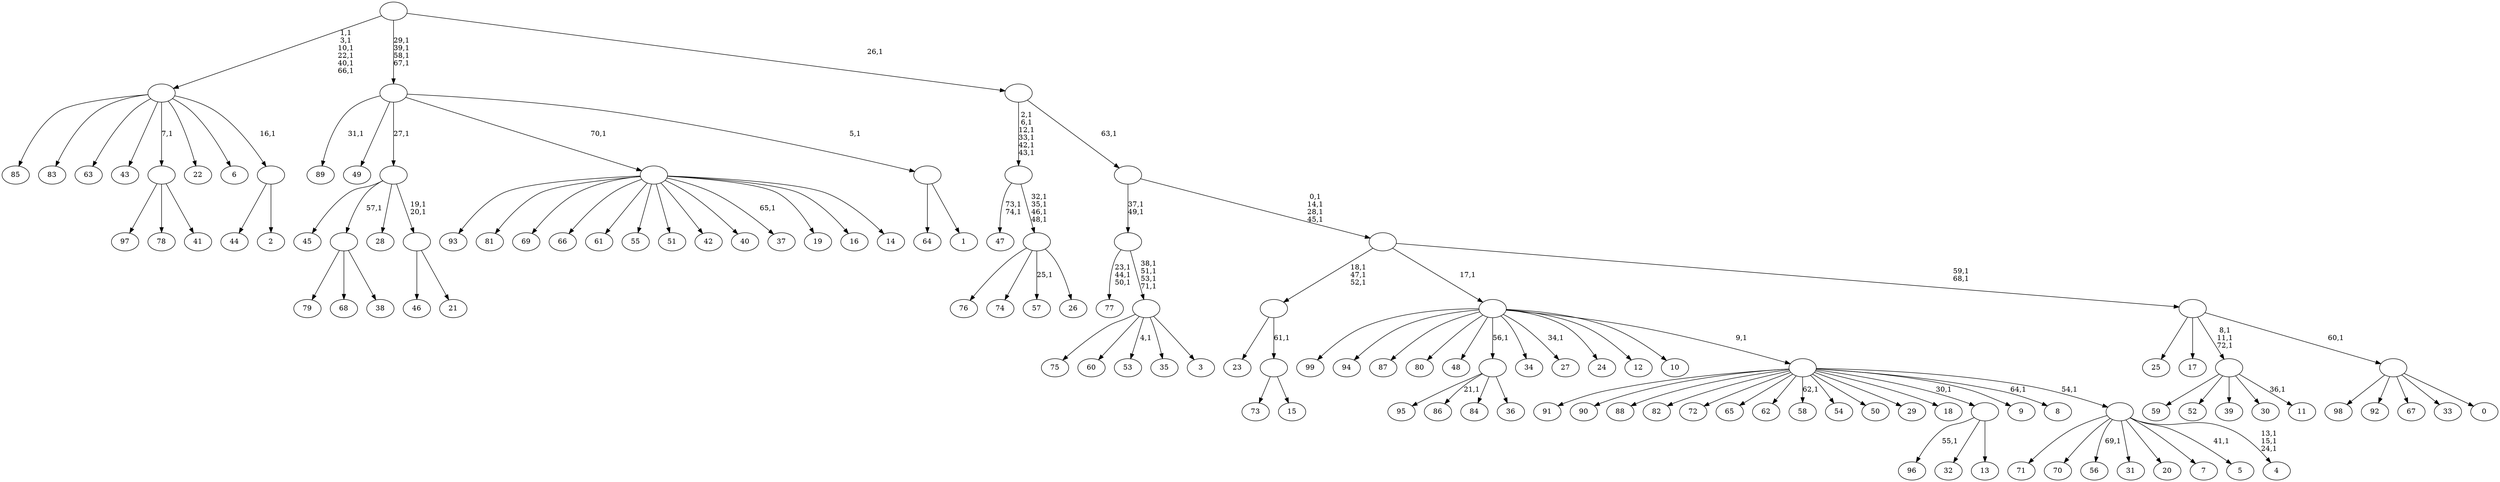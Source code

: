 digraph T {
	175 [label="99"]
	174 [label="98"]
	173 [label="97"]
	172 [label="96"]
	170 [label="95"]
	169 [label="94"]
	168 [label="93"]
	167 [label="92"]
	166 [label="91"]
	165 [label="90"]
	164 [label="89"]
	162 [label="88"]
	161 [label="87"]
	160 [label="86"]
	158 [label="85"]
	157 [label="84"]
	156 [label="83"]
	155 [label="82"]
	154 [label="81"]
	153 [label="80"]
	152 [label="79"]
	151 [label="78"]
	150 [label="77"]
	146 [label="76"]
	145 [label="75"]
	144 [label="74"]
	143 [label="73"]
	142 [label="72"]
	141 [label="71"]
	140 [label="70"]
	139 [label="69"]
	138 [label="68"]
	137 [label="67"]
	136 [label="66"]
	135 [label="65"]
	134 [label="64"]
	133 [label="63"]
	132 [label="62"]
	131 [label="61"]
	130 [label="60"]
	129 [label="59"]
	128 [label="58"]
	126 [label="57"]
	124 [label="56"]
	122 [label="55"]
	121 [label="54"]
	120 [label="53"]
	118 [label="52"]
	117 [label="51"]
	116 [label="50"]
	115 [label="49"]
	114 [label="48"]
	113 [label="47"]
	110 [label="46"]
	109 [label="45"]
	108 [label="44"]
	107 [label="43"]
	106 [label="42"]
	105 [label="41"]
	104 [label=""]
	103 [label="40"]
	102 [label="39"]
	101 [label="38"]
	100 [label=""]
	99 [label="37"]
	97 [label="36"]
	96 [label=""]
	95 [label="35"]
	94 [label="34"]
	93 [label="33"]
	92 [label="32"]
	91 [label="31"]
	90 [label="30"]
	89 [label="29"]
	88 [label="28"]
	87 [label="27"]
	85 [label="26"]
	84 [label=""]
	80 [label=""]
	74 [label="25"]
	73 [label="24"]
	72 [label="23"]
	71 [label="22"]
	70 [label="21"]
	69 [label=""]
	67 [label=""]
	66 [label="20"]
	65 [label="19"]
	64 [label="18"]
	63 [label="17"]
	62 [label="16"]
	61 [label="15"]
	60 [label=""]
	59 [label=""]
	56 [label="14"]
	55 [label=""]
	54 [label="13"]
	53 [label=""]
	52 [label="12"]
	51 [label="11"]
	49 [label=""]
	46 [label="10"]
	45 [label="9"]
	44 [label="8"]
	42 [label="7"]
	41 [label="6"]
	40 [label="5"]
	38 [label="4"]
	34 [label=""]
	33 [label=""]
	32 [label=""]
	31 [label="3"]
	30 [label=""]
	26 [label=""]
	24 [label="2"]
	23 [label=""]
	22 [label=""]
	16 [label="1"]
	15 [label=""]
	14 [label=""]
	10 [label="0"]
	9 [label=""]
	8 [label=""]
	6 [label=""]
	2 [label=""]
	1 [label=""]
	0 [label=""]
	104 -> 173 [label=""]
	104 -> 151 [label=""]
	104 -> 105 [label=""]
	100 -> 152 [label=""]
	100 -> 138 [label=""]
	100 -> 101 [label=""]
	96 -> 160 [label="21,1"]
	96 -> 170 [label=""]
	96 -> 157 [label=""]
	96 -> 97 [label=""]
	84 -> 126 [label="25,1"]
	84 -> 146 [label=""]
	84 -> 144 [label=""]
	84 -> 85 [label=""]
	80 -> 84 [label="32,1\n35,1\n46,1\n48,1"]
	80 -> 113 [label="73,1\n74,1"]
	69 -> 110 [label=""]
	69 -> 70 [label=""]
	67 -> 69 [label="19,1\n20,1"]
	67 -> 109 [label=""]
	67 -> 100 [label="57,1"]
	67 -> 88 [label=""]
	60 -> 143 [label=""]
	60 -> 61 [label=""]
	59 -> 72 [label=""]
	59 -> 60 [label="61,1"]
	55 -> 99 [label="65,1"]
	55 -> 168 [label=""]
	55 -> 154 [label=""]
	55 -> 139 [label=""]
	55 -> 136 [label=""]
	55 -> 131 [label=""]
	55 -> 122 [label=""]
	55 -> 117 [label=""]
	55 -> 106 [label=""]
	55 -> 103 [label=""]
	55 -> 65 [label=""]
	55 -> 62 [label=""]
	55 -> 56 [label=""]
	53 -> 172 [label="55,1"]
	53 -> 92 [label=""]
	53 -> 54 [label=""]
	49 -> 51 [label="36,1"]
	49 -> 129 [label=""]
	49 -> 118 [label=""]
	49 -> 102 [label=""]
	49 -> 90 [label=""]
	34 -> 38 [label="13,1\n15,1\n24,1"]
	34 -> 40 [label="41,1"]
	34 -> 124 [label="69,1"]
	34 -> 141 [label=""]
	34 -> 140 [label=""]
	34 -> 91 [label=""]
	34 -> 66 [label=""]
	34 -> 42 [label=""]
	33 -> 44 [label="64,1"]
	33 -> 128 [label="62,1"]
	33 -> 166 [label=""]
	33 -> 165 [label=""]
	33 -> 162 [label=""]
	33 -> 155 [label=""]
	33 -> 142 [label=""]
	33 -> 135 [label=""]
	33 -> 132 [label=""]
	33 -> 121 [label=""]
	33 -> 116 [label=""]
	33 -> 89 [label=""]
	33 -> 64 [label=""]
	33 -> 53 [label="30,1"]
	33 -> 45 [label=""]
	33 -> 34 [label="54,1"]
	32 -> 87 [label="34,1"]
	32 -> 175 [label=""]
	32 -> 169 [label=""]
	32 -> 161 [label=""]
	32 -> 153 [label=""]
	32 -> 114 [label=""]
	32 -> 96 [label="56,1"]
	32 -> 94 [label=""]
	32 -> 73 [label=""]
	32 -> 52 [label=""]
	32 -> 46 [label=""]
	32 -> 33 [label="9,1"]
	30 -> 120 [label="4,1"]
	30 -> 145 [label=""]
	30 -> 130 [label=""]
	30 -> 95 [label=""]
	30 -> 31 [label=""]
	26 -> 30 [label="38,1\n51,1\n53,1\n71,1"]
	26 -> 150 [label="23,1\n44,1\n50,1"]
	23 -> 108 [label=""]
	23 -> 24 [label=""]
	22 -> 158 [label=""]
	22 -> 156 [label=""]
	22 -> 133 [label=""]
	22 -> 107 [label=""]
	22 -> 104 [label="7,1"]
	22 -> 71 [label=""]
	22 -> 41 [label=""]
	22 -> 23 [label="16,1"]
	15 -> 134 [label=""]
	15 -> 16 [label=""]
	14 -> 164 [label="31,1"]
	14 -> 115 [label=""]
	14 -> 67 [label="27,1"]
	14 -> 55 [label="70,1"]
	14 -> 15 [label="5,1"]
	9 -> 174 [label=""]
	9 -> 167 [label=""]
	9 -> 137 [label=""]
	9 -> 93 [label=""]
	9 -> 10 [label=""]
	8 -> 49 [label="8,1\n11,1\n72,1"]
	8 -> 74 [label=""]
	8 -> 63 [label=""]
	8 -> 9 [label="60,1"]
	6 -> 8 [label="59,1\n68,1"]
	6 -> 59 [label="18,1\n47,1\n52,1"]
	6 -> 32 [label="17,1"]
	2 -> 6 [label="0,1\n14,1\n28,1\n45,1"]
	2 -> 26 [label="37,1\n49,1"]
	1 -> 80 [label="2,1\n6,1\n12,1\n33,1\n42,1\n43,1"]
	1 -> 2 [label="63,1"]
	0 -> 14 [label="29,1\n39,1\n58,1\n67,1"]
	0 -> 22 [label="1,1\n3,1\n10,1\n22,1\n40,1\n66,1"]
	0 -> 1 [label="26,1"]
}

